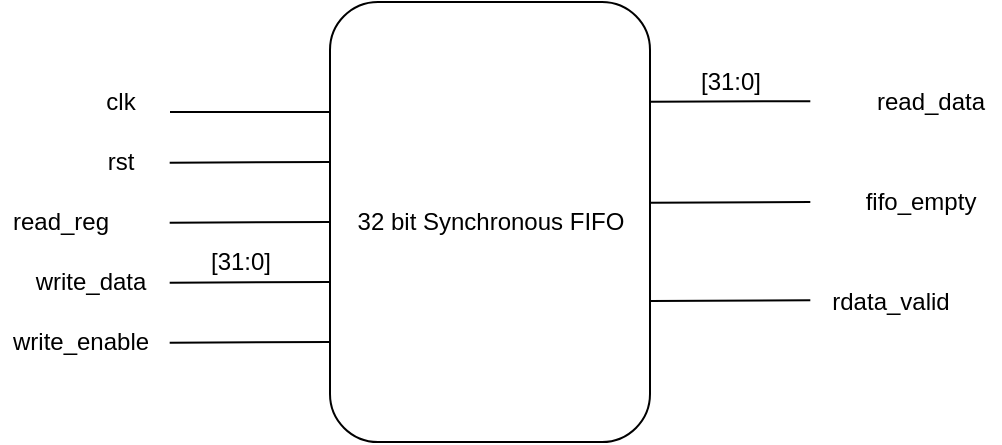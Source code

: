 <mxfile version="13.0.9" type="device"><diagram id="-SWYZjHtW6pJzy_jTpZk" name="Page-1"><mxGraphModel dx="1220" dy="513" grid="1" gridSize="10" guides="1" tooltips="1" connect="1" arrows="1" fold="1" page="1" pageScale="1" pageWidth="850" pageHeight="1100" math="0" shadow="0"><root><mxCell id="0"/><mxCell id="1" parent="0"/><mxCell id="VIJGZfFZsp_IkzBqJMNq-1" value="" style="rounded=1;whiteSpace=wrap;html=1;" vertex="1" parent="1"><mxGeometry x="360" y="240" width="160" height="220" as="geometry"/></mxCell><mxCell id="VIJGZfFZsp_IkzBqJMNq-2" value="32 bit Synchronous FIFO" style="text;html=1;align=center;verticalAlign=middle;resizable=0;points=[];autosize=1;" vertex="1" parent="1"><mxGeometry x="365" y="340" width="150" height="20" as="geometry"/></mxCell><mxCell id="VIJGZfFZsp_IkzBqJMNq-3" value="" style="endArrow=none;html=1;entryX=0;entryY=0.25;entryDx=0;entryDy=0;" edge="1" parent="1" target="VIJGZfFZsp_IkzBqJMNq-1"><mxGeometry width="50" height="50" relative="1" as="geometry"><mxPoint x="280" y="295" as="sourcePoint"/><mxPoint x="359" y="290" as="targetPoint"/></mxGeometry></mxCell><mxCell id="VIJGZfFZsp_IkzBqJMNq-4" value="" style="endArrow=none;html=1;entryX=0.001;entryY=0.191;entryDx=0;entryDy=0;entryPerimeter=0;" edge="1" parent="1"><mxGeometry width="50" height="50" relative="1" as="geometry"><mxPoint x="279.84" y="320.34" as="sourcePoint"/><mxPoint x="360.0" y="320.0" as="targetPoint"/></mxGeometry></mxCell><mxCell id="VIJGZfFZsp_IkzBqJMNq-5" value="" style="endArrow=none;html=1;entryX=0.001;entryY=0.191;entryDx=0;entryDy=0;entryPerimeter=0;" edge="1" parent="1"><mxGeometry width="50" height="50" relative="1" as="geometry"><mxPoint x="279.84" y="350.34" as="sourcePoint"/><mxPoint x="360.0" y="350.0" as="targetPoint"/></mxGeometry></mxCell><mxCell id="VIJGZfFZsp_IkzBqJMNq-6" value="" style="endArrow=none;html=1;entryX=0.001;entryY=0.191;entryDx=0;entryDy=0;entryPerimeter=0;" edge="1" parent="1"><mxGeometry width="50" height="50" relative="1" as="geometry"><mxPoint x="279.84" y="380.34" as="sourcePoint"/><mxPoint x="360.0" y="380.0" as="targetPoint"/></mxGeometry></mxCell><mxCell id="VIJGZfFZsp_IkzBqJMNq-7" value="" style="endArrow=none;html=1;entryX=0.001;entryY=0.191;entryDx=0;entryDy=0;entryPerimeter=0;" edge="1" parent="1"><mxGeometry width="50" height="50" relative="1" as="geometry"><mxPoint x="279.84" y="410.34" as="sourcePoint"/><mxPoint x="360" y="410.0" as="targetPoint"/></mxGeometry></mxCell><mxCell id="VIJGZfFZsp_IkzBqJMNq-9" value="clk" style="text;html=1;align=center;verticalAlign=middle;resizable=0;points=[];autosize=1;" vertex="1" parent="1"><mxGeometry x="240" y="280" width="30" height="20" as="geometry"/></mxCell><mxCell id="VIJGZfFZsp_IkzBqJMNq-10" value="rst" style="text;html=1;align=center;verticalAlign=middle;resizable=0;points=[];autosize=1;" vertex="1" parent="1"><mxGeometry x="240" y="310" width="30" height="20" as="geometry"/></mxCell><mxCell id="VIJGZfFZsp_IkzBqJMNq-11" value="read_reg" style="text;html=1;align=center;verticalAlign=middle;resizable=0;points=[];autosize=1;" vertex="1" parent="1"><mxGeometry x="195" y="340" width="60" height="20" as="geometry"/></mxCell><mxCell id="VIJGZfFZsp_IkzBqJMNq-12" value="write_data" style="text;html=1;align=center;verticalAlign=middle;resizable=0;points=[];autosize=1;" vertex="1" parent="1"><mxGeometry x="205" y="370" width="70" height="20" as="geometry"/></mxCell><mxCell id="VIJGZfFZsp_IkzBqJMNq-13" value="[31:0]" style="text;html=1;align=center;verticalAlign=middle;resizable=0;points=[];autosize=1;" vertex="1" parent="1"><mxGeometry x="290" y="360" width="50" height="20" as="geometry"/></mxCell><mxCell id="VIJGZfFZsp_IkzBqJMNq-14" value="write_enable" style="text;html=1;align=center;verticalAlign=middle;resizable=0;points=[];autosize=1;" vertex="1" parent="1"><mxGeometry x="195" y="400" width="80" height="20" as="geometry"/></mxCell><mxCell id="VIJGZfFZsp_IkzBqJMNq-16" value="" style="endArrow=none;html=1;entryX=0.001;entryY=0.191;entryDx=0;entryDy=0;entryPerimeter=0;" edge="1" parent="1"><mxGeometry width="50" height="50" relative="1" as="geometry"><mxPoint x="520" y="289.92" as="sourcePoint"/><mxPoint x="600.16" y="289.58" as="targetPoint"/></mxGeometry></mxCell><mxCell id="VIJGZfFZsp_IkzBqJMNq-17" value="" style="endArrow=none;html=1;entryX=0.001;entryY=0.191;entryDx=0;entryDy=0;entryPerimeter=0;" edge="1" parent="1"><mxGeometry width="50" height="50" relative="1" as="geometry"><mxPoint x="520" y="340.34" as="sourcePoint"/><mxPoint x="600.16" y="340" as="targetPoint"/></mxGeometry></mxCell><mxCell id="VIJGZfFZsp_IkzBqJMNq-19" value="" style="endArrow=none;html=1;entryX=0.001;entryY=0.191;entryDx=0;entryDy=0;entryPerimeter=0;" edge="1" parent="1"><mxGeometry width="50" height="50" relative="1" as="geometry"><mxPoint x="520" y="389.51" as="sourcePoint"/><mxPoint x="600.16" y="389.17" as="targetPoint"/></mxGeometry></mxCell><mxCell id="VIJGZfFZsp_IkzBqJMNq-20" value="read_data" style="text;html=1;align=center;verticalAlign=middle;resizable=0;points=[];autosize=1;" vertex="1" parent="1"><mxGeometry x="625" y="280" width="70" height="20" as="geometry"/></mxCell><mxCell id="VIJGZfFZsp_IkzBqJMNq-23" value="[31:0]" style="text;html=1;align=center;verticalAlign=middle;resizable=0;points=[];autosize=1;" vertex="1" parent="1"><mxGeometry x="535" y="270" width="50" height="20" as="geometry"/></mxCell><mxCell id="VIJGZfFZsp_IkzBqJMNq-24" value="fifo_empty" style="text;html=1;align=center;verticalAlign=middle;resizable=0;points=[];autosize=1;" vertex="1" parent="1"><mxGeometry x="620" y="330" width="70" height="20" as="geometry"/></mxCell><mxCell id="VIJGZfFZsp_IkzBqJMNq-26" value="rdata_valid" style="text;html=1;align=center;verticalAlign=middle;resizable=0;points=[];autosize=1;" vertex="1" parent="1"><mxGeometry x="605" y="380" width="70" height="20" as="geometry"/></mxCell></root></mxGraphModel></diagram></mxfile>
